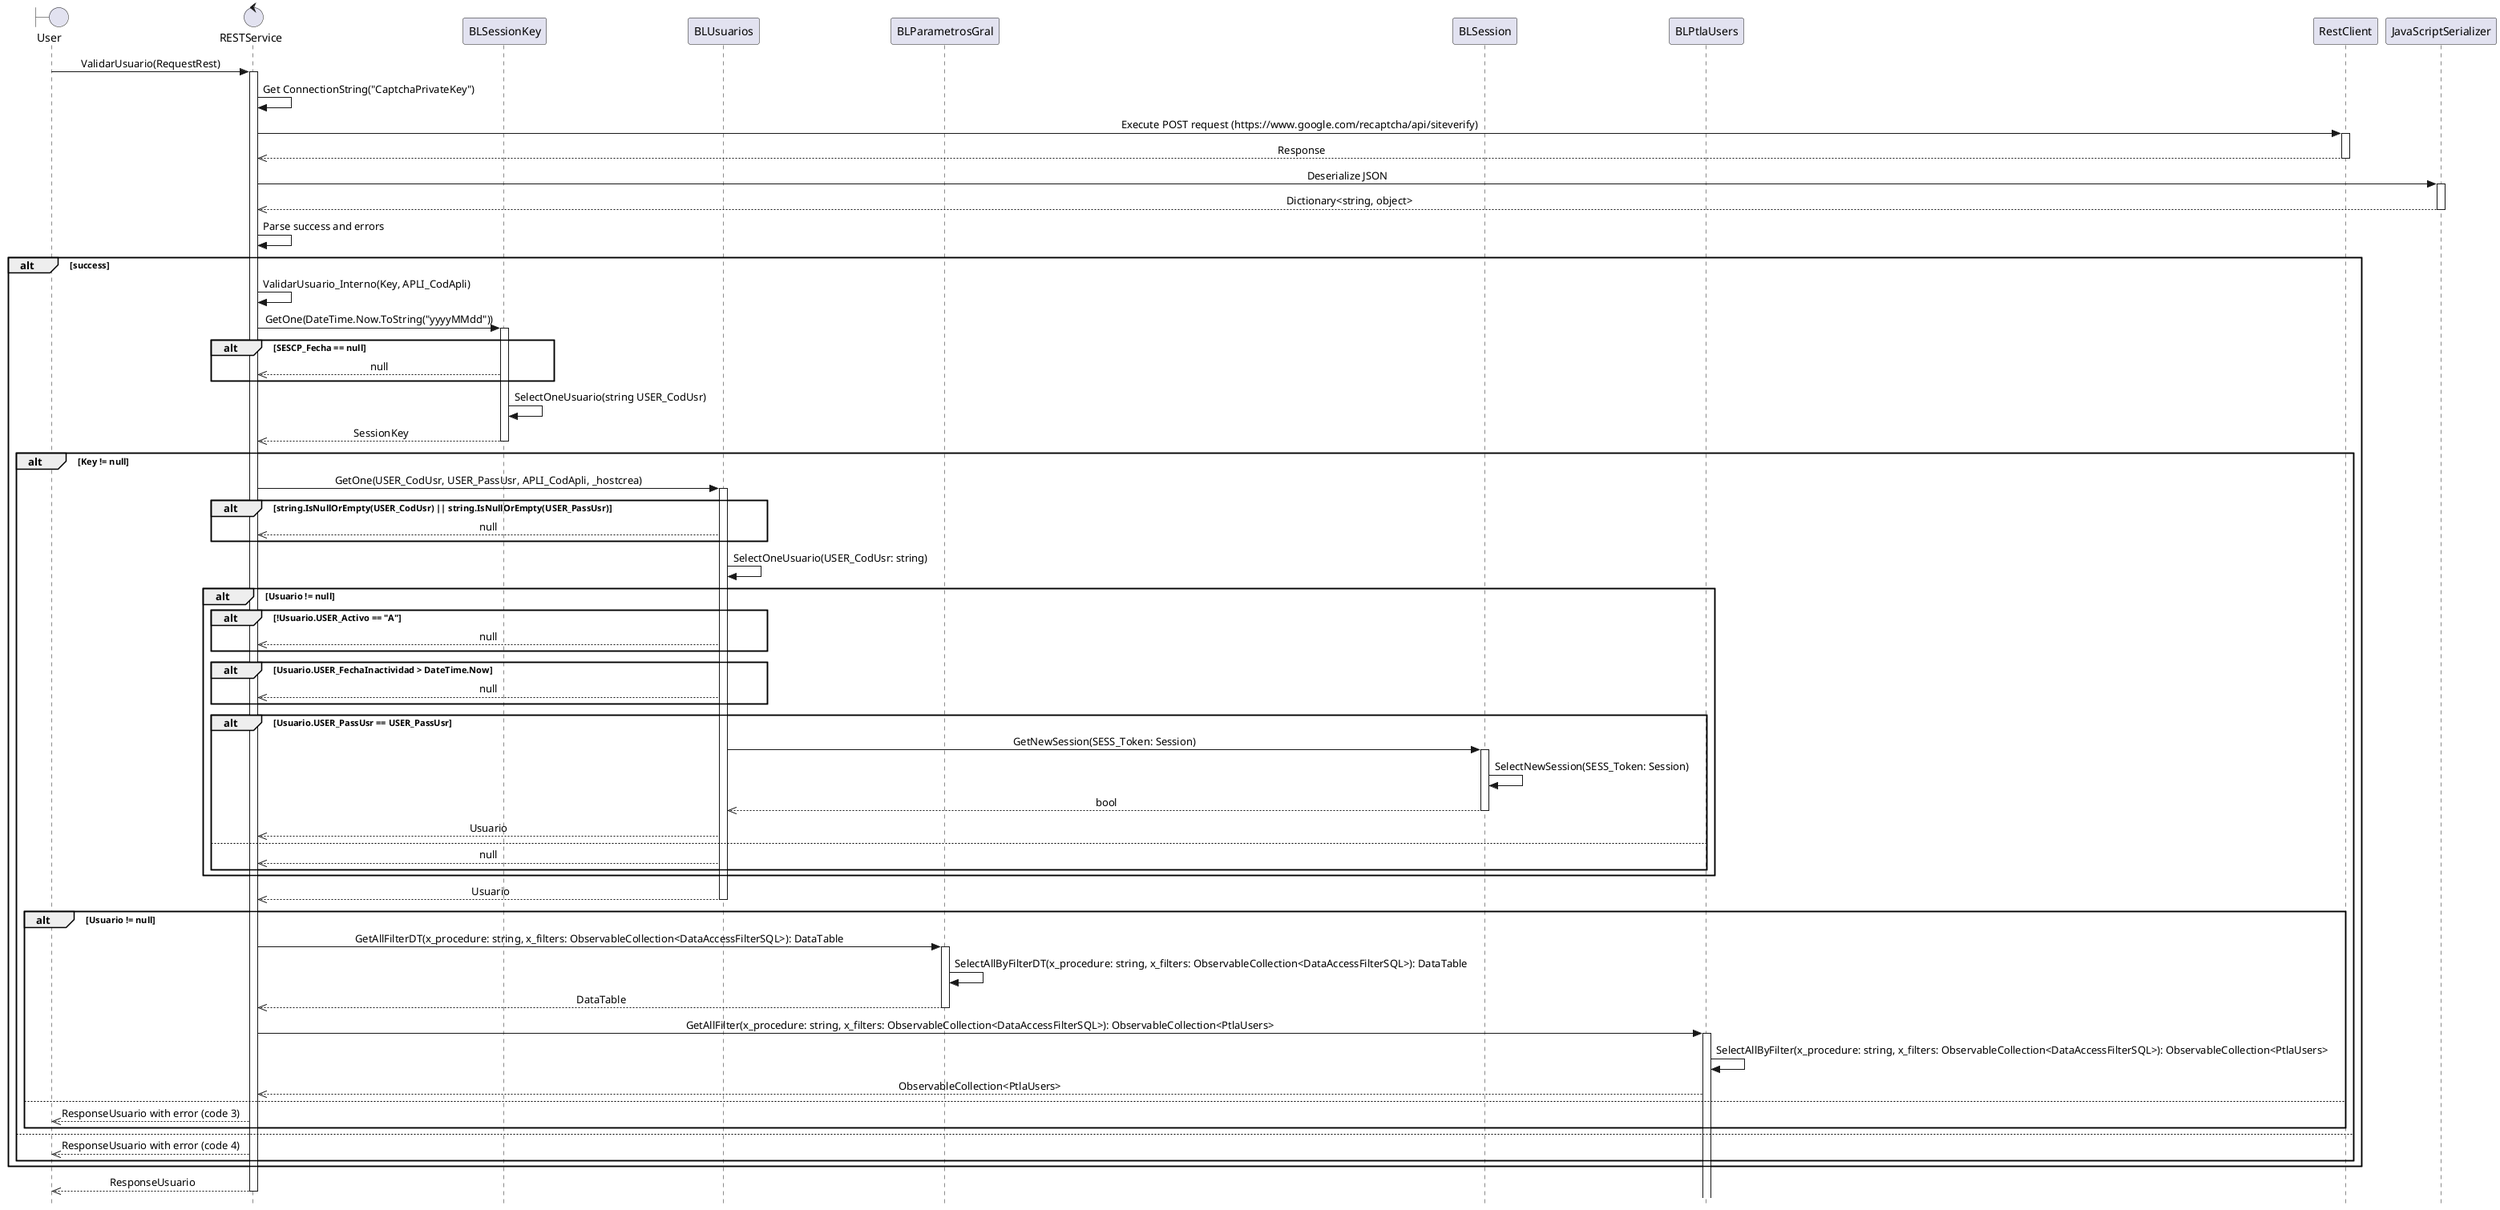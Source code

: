 @startuml Iniciar Sesion
skinparam Style strictuml
skinparam SequenceMessageAlignment center
boundary User
control RESTService
participant BLSessionKey
participant BLUsuarios
participant BLParametrosGral
participant BLSession
participant BLPtlaUsers

User -> RESTService: ValidarUsuario(RequestRest)
activate RESTService

RESTService -> RESTService: Get ConnectionString("CaptchaPrivateKey")
RESTService -> RestClient: Execute POST request (https://www.google.com/recaptcha/api/siteverify)
activate RestClient
RestClient -->> RESTService: Response
deactivate RestClient

RESTService -> JavaScriptSerializer: Deserialize JSON
activate JavaScriptSerializer
JavaScriptSerializer -->> RESTService: Dictionary<string, object>
deactivate JavaScriptSerializer
RESTService -> RESTService: Parse success and errors

alt success
    RESTService -> RESTService: ValidarUsuario_Interno(Key, APLI_CodApli)
    
    RESTService -> BLSessionKey: GetOne(DateTime.Now.ToString("yyyyMMdd"))
    activate BLSessionKey
    alt SESCP_Fecha == null
        BLSessionKey -->> RESTService: null
    end
    BLSessionKey -> BLSessionKey: SelectOneUsuario(string USER_CodUsr)
    BLSessionKey -->> RESTService: SessionKey
    deactivate BLSessionKey

    alt Key != null
        RESTService -> BLUsuarios: GetOne(USER_CodUsr, USER_PassUsr, APLI_CodApli, _hostcrea)
        activate BLUsuarios
        alt string.IsNullOrEmpty(USER_CodUsr) || string.IsNullOrEmpty(USER_PassUsr)
            BLUsuarios -->> RESTService: null
        end
        BLUsuarios -> BLUsuarios: SelectOneUsuario(USER_CodUsr: string)
        alt Usuario != null
            alt !Usuario.USER_Activo == "A"
                BLUsuarios -->> RESTService: null
            end
            alt Usuario.USER_FechaInactividad > DateTime.Now
                BLUsuarios -->> RESTService: null
            end
            alt Usuario.USER_PassUsr == USER_PassUsr
                BLUsuarios -> BLSession: GetNewSession(SESS_Token: Session)
                activate BLSession
                BLSession -> BLSession: SelectNewSession(SESS_Token: Session)
                BLSession -->> BLUsuarios: bool
                deactivate BLSession
                BLUsuarios -->> RESTService: Usuario
            else
                BLUsuarios -->> RESTService: null
            end
        end
        BLUsuarios -->> RESTService: Usuario
        deactivate BLUsuarios
        alt Usuario != null
            RESTService -> BLParametrosGral: GetAllFilterDT(x_procedure: string, x_filters: ObservableCollection<DataAccessFilterSQL>): DataTable
            activate BLParametrosGral
            BLParametrosGral -> BLParametrosGral: SelectAllByFilterDT(x_procedure: string, x_filters: ObservableCollection<DataAccessFilterSQL>): DataTable
            BLParametrosGral -->> RESTService: DataTable
            deactivate BLParametrosGral
            RESTService -> BLPtlaUsers: GetAllFilter(x_procedure: string, x_filters: ObservableCollection<DataAccessFilterSQL>): ObservableCollection<PtlaUsers>
            activate BLPtlaUsers
            BLPtlaUsers -> BLPtlaUsers: SelectAllByFilter(x_procedure: string, x_filters: ObservableCollection<DataAccessFilterSQL>): ObservableCollection<PtlaUsers>
            BLPtlaUsers -->> RESTService: ObservableCollection<PtlaUsers>
        else
            RESTService -->> User: ResponseUsuario with error (code 3)
        end
    else
        RESTService -->> User: ResponseUsuario with error (code 4)
    end
end
RESTService -->> User: ResponseUsuario
deactivate RESTService
@enduml
